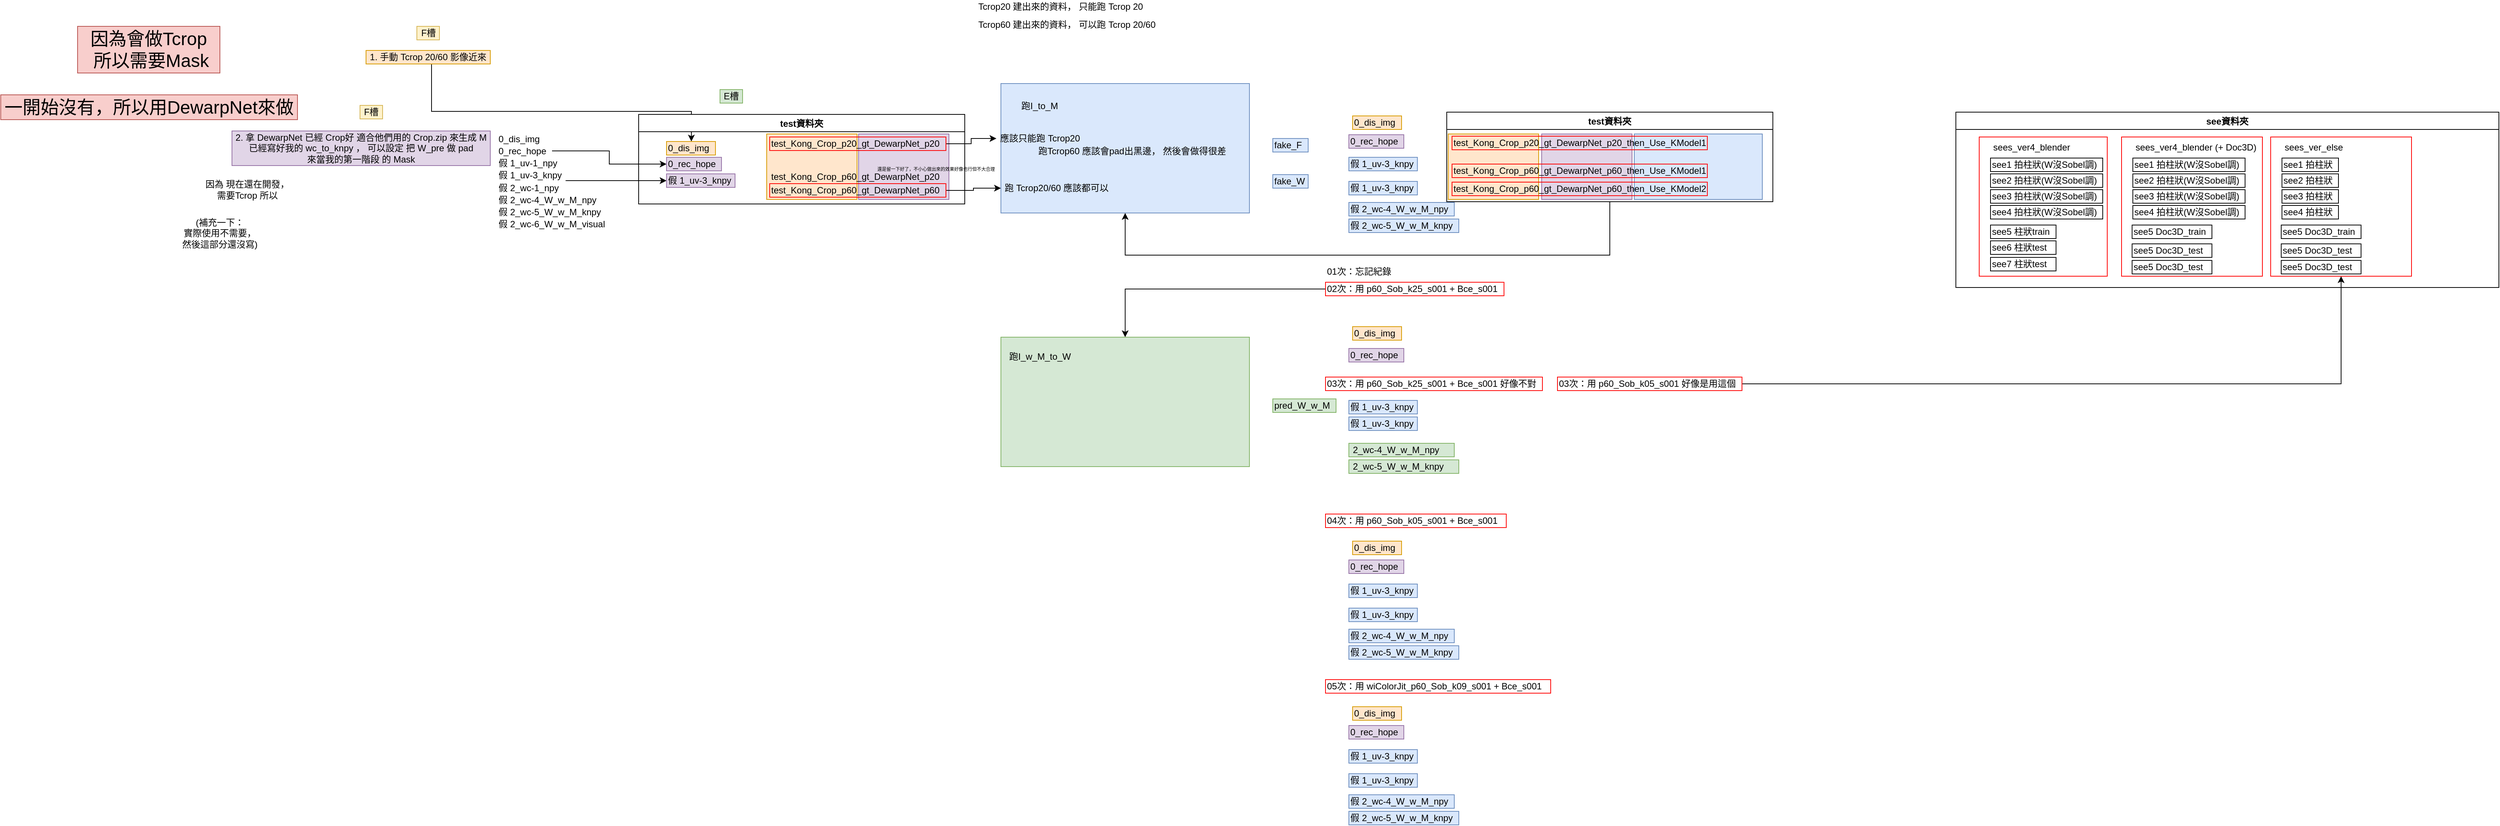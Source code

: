 <mxfile version="16.5.1" type="device"><diagram id="8V7F-LsI8nmG_da1z55P" name="第1頁"><mxGraphModel dx="1185" dy="721" grid="0" gridSize="10" guides="1" tooltips="1" connect="1" arrows="1" fold="1" page="0" pageScale="1" pageWidth="827" pageHeight="1169" math="0" shadow="0"><root><mxCell id="0"/><mxCell id="1" parent="0"/><mxCell id="UlSZ71wL_qy7_MCJ2Hab-49" value="" style="rounded=0;whiteSpace=wrap;html=1;fontSize=12;strokeColor=#6c8ebf;fillColor=#dae8fc;" parent="1" vertex="1"><mxGeometry x="1383" y="316" width="330" height="172" as="geometry"/></mxCell><mxCell id="UlSZ71wL_qy7_MCJ2Hab-59" value="" style="rounded=0;whiteSpace=wrap;html=1;fillColor=#e1d5e7;strokeColor=#9673a6;" parent="1" vertex="1"><mxGeometry x="2101" y="383" width="120" height="87" as="geometry"/></mxCell><mxCell id="UlSZ71wL_qy7_MCJ2Hab-58" value="" style="rounded=0;whiteSpace=wrap;html=1;fillColor=#ffe6cc;strokeColor=#d79b00;" parent="1" vertex="1"><mxGeometry x="1977" y="383" width="120" height="87" as="geometry"/></mxCell><mxCell id="UlSZ71wL_qy7_MCJ2Hab-35" value="" style="rounded=0;whiteSpace=wrap;html=1;fillColor=#e1d5e7;strokeColor=#9673a6;" parent="1" vertex="1"><mxGeometry x="1194" y="383" width="120" height="87" as="geometry"/></mxCell><mxCell id="UlSZ71wL_qy7_MCJ2Hab-34" value="" style="rounded=0;whiteSpace=wrap;html=1;fillColor=#ffe6cc;strokeColor=#d79b00;" parent="1" vertex="1"><mxGeometry x="1072" y="383" width="120" height="87" as="geometry"/></mxCell><mxCell id="UlSZ71wL_qy7_MCJ2Hab-19" style="edgeStyle=orthogonalEdgeStyle;rounded=0;orthogonalLoop=1;jettySize=auto;html=1;" parent="1" source="UlSZ71wL_qy7_MCJ2Hab-1" target="UlSZ71wL_qy7_MCJ2Hab-18" edge="1"><mxGeometry relative="1" as="geometry"><Array as="points"><mxPoint x="627" y="353"/><mxPoint x="972" y="353"/></Array></mxGeometry></mxCell><mxCell id="UlSZ71wL_qy7_MCJ2Hab-1" value="1. 手動 Tcrop 20/60 影像近來" style="text;html=1;strokeColor=#d79b00;fillColor=#ffe6cc;align=center;verticalAlign=middle;whiteSpace=wrap;rounded=0;" parent="1" vertex="1"><mxGeometry x="540" y="272" width="165" height="18" as="geometry"/></mxCell><mxCell id="UlSZ71wL_qy7_MCJ2Hab-2" value="因為 現在還在開發，&lt;br&gt;需要Tcrop 所以" style="text;html=1;strokeColor=none;fillColor=none;align=center;verticalAlign=middle;whiteSpace=wrap;rounded=0;" parent="1" vertex="1"><mxGeometry x="322" y="441" width="121" height="32" as="geometry"/></mxCell><mxCell id="UlSZ71wL_qy7_MCJ2Hab-3" value="2. 拿 DewarpNet 已經 Crop好 適合他們用的 Crop.zip 來生成 M&lt;br&gt;已經寫好我的 wc_to_knpy ， 可以設定 把 W_pre 做 pad &lt;br&gt;來當我的第一階段 的 Mask" style="text;html=1;strokeColor=#9673a6;fillColor=#e1d5e7;align=center;verticalAlign=middle;whiteSpace=wrap;rounded=0;" parent="1" vertex="1"><mxGeometry x="362" y="379" width="343" height="46" as="geometry"/></mxCell><mxCell id="UlSZ71wL_qy7_MCJ2Hab-4" value="(補充一下：&lt;br&gt;實際使用不需要，&lt;br&gt;然後這部分還沒寫)" style="text;html=1;strokeColor=none;fillColor=none;align=center;verticalAlign=middle;whiteSpace=wrap;rounded=0;" parent="1" vertex="1"><mxGeometry x="291" y="492" width="110" height="46" as="geometry"/></mxCell><mxCell id="UlSZ71wL_qy7_MCJ2Hab-6" value="0_dis_img&lt;br&gt;" style="text;html=1;strokeColor=none;fillColor=none;align=left;verticalAlign=middle;whiteSpace=wrap;rounded=0;" parent="1" vertex="1"><mxGeometry x="714" y="381" width="65" height="18" as="geometry"/></mxCell><mxCell id="UlSZ71wL_qy7_MCJ2Hab-22" style="edgeStyle=orthogonalEdgeStyle;rounded=0;orthogonalLoop=1;jettySize=auto;html=1;entryX=0;entryY=0.5;entryDx=0;entryDy=0;" parent="1" source="UlSZ71wL_qy7_MCJ2Hab-7" target="UlSZ71wL_qy7_MCJ2Hab-21" edge="1"><mxGeometry relative="1" as="geometry"/></mxCell><mxCell id="UlSZ71wL_qy7_MCJ2Hab-7" value="0_rec_hope&lt;br&gt;" style="text;html=1;strokeColor=none;fillColor=none;align=left;verticalAlign=middle;whiteSpace=wrap;rounded=0;" parent="1" vertex="1"><mxGeometry x="714" y="396" width="73" height="19" as="geometry"/></mxCell><mxCell id="UlSZ71wL_qy7_MCJ2Hab-8" value="假&amp;nbsp;1_uv-1_npy" style="text;html=1;strokeColor=none;fillColor=none;align=left;verticalAlign=middle;whiteSpace=wrap;rounded=0;" parent="1" vertex="1"><mxGeometry x="714" y="413" width="88" height="18" as="geometry"/></mxCell><mxCell id="UlSZ71wL_qy7_MCJ2Hab-24" style="edgeStyle=orthogonalEdgeStyle;rounded=0;orthogonalLoop=1;jettySize=auto;html=1;entryX=0;entryY=0.5;entryDx=0;entryDy=0;" parent="1" source="UlSZ71wL_qy7_MCJ2Hab-9" target="UlSZ71wL_qy7_MCJ2Hab-23" edge="1"><mxGeometry relative="1" as="geometry"><Array as="points"><mxPoint x="846" y="445"/><mxPoint x="846" y="445"/></Array></mxGeometry></mxCell><mxCell id="UlSZ71wL_qy7_MCJ2Hab-9" value="假 1_uv-3_knpy" style="text;html=1;strokeColor=none;fillColor=none;align=left;verticalAlign=middle;whiteSpace=wrap;rounded=0;" parent="1" vertex="1"><mxGeometry x="714" y="429" width="91" height="18" as="geometry"/></mxCell><mxCell id="UlSZ71wL_qy7_MCJ2Hab-11" value="假&amp;nbsp;2_wc-1_npy" style="text;html=1;strokeColor=none;fillColor=none;align=left;verticalAlign=middle;whiteSpace=wrap;rounded=0;" parent="1" vertex="1"><mxGeometry x="714" y="446" width="90" height="18" as="geometry"/></mxCell><mxCell id="UlSZ71wL_qy7_MCJ2Hab-12" value="假&amp;nbsp;2_wc-4_W_w_M_npy" style="text;html=1;strokeColor=none;fillColor=none;align=left;verticalAlign=middle;whiteSpace=wrap;rounded=0;" parent="1" vertex="1"><mxGeometry x="714" y="462" width="140" height="18" as="geometry"/></mxCell><mxCell id="UlSZ71wL_qy7_MCJ2Hab-13" value="假&amp;nbsp;2_wc-5_W_w_M_knpy" style="text;html=1;strokeColor=none;fillColor=none;align=left;verticalAlign=middle;whiteSpace=wrap;rounded=0;" parent="1" vertex="1"><mxGeometry x="714" y="478" width="146" height="18" as="geometry"/></mxCell><mxCell id="UlSZ71wL_qy7_MCJ2Hab-15" value="假&amp;nbsp;2_wc-6_W_w_M_visual" style="text;html=1;strokeColor=none;fillColor=none;align=left;verticalAlign=middle;whiteSpace=wrap;rounded=0;" parent="1" vertex="1"><mxGeometry x="714" y="494" width="151" height="18" as="geometry"/></mxCell><mxCell id="UlSZ71wL_qy7_MCJ2Hab-25" value="test資料夾" style="swimlane;" parent="1" vertex="1"><mxGeometry x="902" y="357" width="433" height="119" as="geometry"/></mxCell><mxCell id="UlSZ71wL_qy7_MCJ2Hab-18" value="0_dis_img&lt;br&gt;" style="text;html=1;strokeColor=#d79b00;fillColor=#ffe6cc;align=left;verticalAlign=middle;whiteSpace=wrap;rounded=0;" parent="UlSZ71wL_qy7_MCJ2Hab-25" vertex="1"><mxGeometry x="37" y="36" width="65" height="18" as="geometry"/></mxCell><mxCell id="UlSZ71wL_qy7_MCJ2Hab-21" value="0_rec_hope&lt;br&gt;" style="text;html=1;strokeColor=#9673a6;fillColor=#e1d5e7;align=left;verticalAlign=middle;whiteSpace=wrap;rounded=0;" parent="UlSZ71wL_qy7_MCJ2Hab-25" vertex="1"><mxGeometry x="37" y="57" width="73" height="18" as="geometry"/></mxCell><mxCell id="UlSZ71wL_qy7_MCJ2Hab-23" value="假 1_uv-3_knpy" style="text;html=1;strokeColor=#9673a6;fillColor=#e1d5e7;align=left;verticalAlign=middle;whiteSpace=wrap;rounded=0;" parent="UlSZ71wL_qy7_MCJ2Hab-25" vertex="1"><mxGeometry x="37" y="79" width="91" height="18" as="geometry"/></mxCell><mxCell id="UlSZ71wL_qy7_MCJ2Hab-26" value="E槽" style="text;html=1;strokeColor=#82b366;fillColor=#d5e8d4;align=center;verticalAlign=middle;whiteSpace=wrap;rounded=0;" parent="1" vertex="1"><mxGeometry x="1010" y="324" width="30" height="18" as="geometry"/></mxCell><mxCell id="UlSZ71wL_qy7_MCJ2Hab-27" value="F槽" style="text;html=1;strokeColor=#d6b656;fillColor=#fff2cc;align=center;verticalAlign=middle;whiteSpace=wrap;rounded=0;" parent="1" vertex="1"><mxGeometry x="607.5" y="240" width="30" height="18" as="geometry"/></mxCell><mxCell id="UlSZ71wL_qy7_MCJ2Hab-28" value="F槽" style="text;html=1;strokeColor=#d6b656;fillColor=#fff2cc;align=center;verticalAlign=middle;whiteSpace=wrap;rounded=0;" parent="1" vertex="1"><mxGeometry x="532" y="345" width="30" height="18" as="geometry"/></mxCell><mxCell id="UlSZ71wL_qy7_MCJ2Hab-45" style="edgeStyle=orthogonalEdgeStyle;rounded=0;orthogonalLoop=1;jettySize=auto;html=1;fontSize=12;" parent="1" source="UlSZ71wL_qy7_MCJ2Hab-29" target="UlSZ71wL_qy7_MCJ2Hab-40" edge="1"><mxGeometry relative="1" as="geometry"/></mxCell><mxCell id="UlSZ71wL_qy7_MCJ2Hab-29" value="test_Kong_Crop_p20_gt_DewarpNet_p20" style="text;html=1;strokeColor=#FF0000;fillColor=none;align=left;verticalAlign=middle;whiteSpace=wrap;rounded=0;" parent="1" vertex="1"><mxGeometry x="1076" y="387" width="234" height="18" as="geometry"/></mxCell><mxCell id="UlSZ71wL_qy7_MCJ2Hab-30" value="test_Kong_Crop_p60_gt_DewarpNet_p20" style="text;html=1;strokeColor=none;fillColor=none;align=left;verticalAlign=middle;whiteSpace=wrap;rounded=0;" parent="1" vertex="1"><mxGeometry x="1076" y="431" width="234" height="18" as="geometry"/></mxCell><mxCell id="UlSZ71wL_qy7_MCJ2Hab-44" style="edgeStyle=orthogonalEdgeStyle;rounded=0;orthogonalLoop=1;jettySize=auto;html=1;entryX=0;entryY=0.5;entryDx=0;entryDy=0;fontSize=12;" parent="1" source="UlSZ71wL_qy7_MCJ2Hab-32" target="UlSZ71wL_qy7_MCJ2Hab-41" edge="1"><mxGeometry relative="1" as="geometry"/></mxCell><mxCell id="UlSZ71wL_qy7_MCJ2Hab-32" value="test_Kong_Crop_p60_gt_DewarpNet_p60" style="text;html=1;strokeColor=#FF0000;fillColor=none;align=left;verticalAlign=middle;whiteSpace=wrap;rounded=0;" parent="1" vertex="1"><mxGeometry x="1076" y="449" width="234" height="18" as="geometry"/></mxCell><mxCell id="UlSZ71wL_qy7_MCJ2Hab-38" value="還是留一下好了，不小心做出來的效果好像也行但不大合理" style="text;html=1;strokeColor=none;fillColor=none;align=left;verticalAlign=middle;whiteSpace=wrap;rounded=0;fontSize=6;" parent="1" vertex="1"><mxGeometry x="1217" y="424.5" width="166" height="11" as="geometry"/></mxCell><mxCell id="UlSZ71wL_qy7_MCJ2Hab-39" value="跑I_to_M" style="text;html=1;strokeColor=none;fillColor=none;align=center;verticalAlign=middle;whiteSpace=wrap;rounded=0;fontSize=12;" parent="1" vertex="1"><mxGeometry x="1405" y="337" width="59" height="18" as="geometry"/></mxCell><mxCell id="UlSZ71wL_qy7_MCJ2Hab-40" value="應該只能跑 Tcrop20" style="text;html=1;strokeColor=none;fillColor=none;align=center;verticalAlign=middle;whiteSpace=wrap;rounded=0;fontSize=12;" parent="1" vertex="1"><mxGeometry x="1377" y="380" width="116" height="18" as="geometry"/></mxCell><mxCell id="UlSZ71wL_qy7_MCJ2Hab-41" value="跑 Tcrop20/60 應該都可以" style="text;html=1;strokeColor=none;fillColor=none;align=center;verticalAlign=middle;whiteSpace=wrap;rounded=0;fontSize=12;" parent="1" vertex="1"><mxGeometry x="1383" y="446" width="148" height="18" as="geometry"/></mxCell><mxCell id="UlSZ71wL_qy7_MCJ2Hab-42" value="跑Tcrop60 應該會pad出黑邊， 然後會做得很差" style="text;html=1;strokeColor=none;fillColor=none;align=center;verticalAlign=middle;whiteSpace=wrap;rounded=0;fontSize=12;" parent="1" vertex="1"><mxGeometry x="1428" y="397" width="259" height="18" as="geometry"/></mxCell><mxCell id="UlSZ71wL_qy7_MCJ2Hab-50" value="fake_F" style="text;html=1;strokeColor=#6c8ebf;fillColor=#dae8fc;align=left;verticalAlign=middle;whiteSpace=wrap;rounded=0;" parent="1" vertex="1"><mxGeometry x="1744" y="389" width="47" height="18" as="geometry"/></mxCell><mxCell id="UlSZ71wL_qy7_MCJ2Hab-51" value="fake_W" style="text;html=1;strokeColor=#6c8ebf;fillColor=#dae8fc;align=left;verticalAlign=middle;whiteSpace=wrap;rounded=0;" parent="1" vertex="1"><mxGeometry x="1744" y="437" width="47" height="18" as="geometry"/></mxCell><mxCell id="UlSZ71wL_qy7_MCJ2Hab-52" value="0_dis_img&lt;br&gt;" style="text;html=1;strokeColor=#d79b00;fillColor=#ffe6cc;align=left;verticalAlign=middle;whiteSpace=wrap;rounded=0;" parent="1" vertex="1"><mxGeometry x="1850" y="359" width="65" height="18" as="geometry"/></mxCell><mxCell id="UlSZ71wL_qy7_MCJ2Hab-53" value="0_rec_hope&lt;br&gt;" style="text;html=1;strokeColor=#9673a6;fillColor=#e1d5e7;align=left;verticalAlign=middle;whiteSpace=wrap;rounded=0;" parent="1" vertex="1"><mxGeometry x="1845" y="384" width="73" height="18" as="geometry"/></mxCell><mxCell id="UlSZ71wL_qy7_MCJ2Hab-54" value="假 1_uv-3_knpy" style="text;html=1;strokeColor=#6c8ebf;fillColor=#dae8fc;align=left;verticalAlign=middle;whiteSpace=wrap;rounded=0;" parent="1" vertex="1"><mxGeometry x="1845" y="414" width="91" height="18" as="geometry"/></mxCell><mxCell id="UlSZ71wL_qy7_MCJ2Hab-55" value="假 1_uv-3_knpy" style="text;html=1;strokeColor=#6c8ebf;fillColor=#dae8fc;align=left;verticalAlign=middle;whiteSpace=wrap;rounded=0;" parent="1" vertex="1"><mxGeometry x="1845" y="446" width="91" height="18" as="geometry"/></mxCell><mxCell id="UlSZ71wL_qy7_MCJ2Hab-56" value="假&amp;nbsp;2_wc-4_W_w_M_npy" style="text;html=1;strokeColor=#6c8ebf;fillColor=#dae8fc;align=left;verticalAlign=middle;whiteSpace=wrap;rounded=0;" parent="1" vertex="1"><mxGeometry x="1845" y="474" width="140" height="18" as="geometry"/></mxCell><mxCell id="UlSZ71wL_qy7_MCJ2Hab-57" value="假&amp;nbsp;2_wc-5_W_w_M_knpy" style="text;html=1;strokeColor=#6c8ebf;fillColor=#dae8fc;align=left;verticalAlign=middle;whiteSpace=wrap;rounded=0;" parent="1" vertex="1"><mxGeometry x="1845" y="496" width="146" height="18" as="geometry"/></mxCell><mxCell id="UlSZ71wL_qy7_MCJ2Hab-65" style="edgeStyle=orthogonalEdgeStyle;rounded=0;orthogonalLoop=1;jettySize=auto;html=1;entryX=0.5;entryY=1;entryDx=0;entryDy=0;fontSize=12;" parent="1" source="UlSZ71wL_qy7_MCJ2Hab-61" target="UlSZ71wL_qy7_MCJ2Hab-49" edge="1"><mxGeometry relative="1" as="geometry"><Array as="points"><mxPoint x="2192" y="544"/><mxPoint x="1548" y="544"/></Array></mxGeometry></mxCell><mxCell id="UlSZ71wL_qy7_MCJ2Hab-61" value="test資料夾" style="swimlane;" parent="1" vertex="1"><mxGeometry x="1975" y="354" width="433" height="119" as="geometry"/></mxCell><mxCell id="UlSZ71wL_qy7_MCJ2Hab-60" value="" style="rounded=0;whiteSpace=wrap;html=1;fillColor=#dae8fc;strokeColor=#6c8ebf;" parent="UlSZ71wL_qy7_MCJ2Hab-61" vertex="1"><mxGeometry x="249" y="29" width="170" height="87" as="geometry"/></mxCell><mxCell id="UlSZ71wL_qy7_MCJ2Hab-46" value="test_Kong_Crop_p60_gt_DewarpNet_p60_then_Use_KModel1" style="text;html=1;strokeColor=#FF0000;fillColor=none;align=left;verticalAlign=middle;whiteSpace=wrap;rounded=0;" parent="UlSZ71wL_qy7_MCJ2Hab-61" vertex="1"><mxGeometry x="7" y="69" width="339" height="18" as="geometry"/></mxCell><mxCell id="UlSZ71wL_qy7_MCJ2Hab-69" value="test_Kong_Crop_p60_gt_DewarpNet_p60_then_Use_KModel2" style="text;html=1;strokeColor=#FF0000;fillColor=none;align=left;verticalAlign=middle;whiteSpace=wrap;rounded=0;" parent="UlSZ71wL_qy7_MCJ2Hab-61" vertex="1"><mxGeometry x="7" y="93" width="339" height="18" as="geometry"/></mxCell><mxCell id="UlSZ71wL_qy7_MCJ2Hab-47" value="test_Kong_Crop_p20_gt_DewarpNet_p20_then_Use_KModel1" style="text;html=1;strokeColor=#FF0000;fillColor=none;align=left;verticalAlign=middle;whiteSpace=wrap;rounded=0;" parent="1" vertex="1"><mxGeometry x="1982" y="386" width="339" height="18" as="geometry"/></mxCell><mxCell id="UlSZ71wL_qy7_MCJ2Hab-67" value="01次：忘記紀錄" style="text;html=1;strokeColor=none;fillColor=none;align=left;verticalAlign=middle;whiteSpace=wrap;rounded=0;fontSize=12;" parent="1" vertex="1"><mxGeometry x="1814" y="557" width="94" height="18" as="geometry"/></mxCell><mxCell id="UlSZ71wL_qy7_MCJ2Hab-72" style="edgeStyle=orthogonalEdgeStyle;rounded=0;orthogonalLoop=1;jettySize=auto;html=1;entryX=0.5;entryY=0;entryDx=0;entryDy=0;fontSize=12;" parent="1" source="UlSZ71wL_qy7_MCJ2Hab-68" target="UlSZ71wL_qy7_MCJ2Hab-70" edge="1"><mxGeometry relative="1" as="geometry"/></mxCell><mxCell id="UlSZ71wL_qy7_MCJ2Hab-68" value="02次：用 p60_Sob_k25_s001 + Bce_s001" style="text;html=1;strokeColor=#FF0000;fillColor=none;align=left;verticalAlign=middle;whiteSpace=wrap;rounded=0;fontSize=12;" parent="1" vertex="1"><mxGeometry x="1814" y="580" width="237" height="18" as="geometry"/></mxCell><mxCell id="UlSZ71wL_qy7_MCJ2Hab-70" value="" style="rounded=0;whiteSpace=wrap;html=1;fontSize=12;strokeColor=#82b366;fillColor=#d5e8d4;" parent="1" vertex="1"><mxGeometry x="1383" y="653" width="330" height="172" as="geometry"/></mxCell><mxCell id="UlSZ71wL_qy7_MCJ2Hab-71" value="跑I_w_M_to_W" style="text;html=1;strokeColor=none;fillColor=none;align=center;verticalAlign=middle;whiteSpace=wrap;rounded=0;fontSize=12;" parent="1" vertex="1"><mxGeometry x="1389" y="670" width="92" height="18" as="geometry"/></mxCell><mxCell id="UlSZ71wL_qy7_MCJ2Hab-73" value="Tcrop60 建出來的資料， 可以跑 Tcrop 20/60" style="text;html=1;strokeColor=none;fillColor=none;align=left;verticalAlign=middle;whiteSpace=wrap;rounded=0;fontSize=12;" parent="1" vertex="1"><mxGeometry x="1351" y="229" width="245" height="18" as="geometry"/></mxCell><mxCell id="UlSZ71wL_qy7_MCJ2Hab-74" value="Tcrop20 建出來的資料， 只能跑 Tcrop 20" style="text;html=1;strokeColor=none;fillColor=none;align=left;verticalAlign=middle;whiteSpace=wrap;rounded=0;fontSize=12;" parent="1" vertex="1"><mxGeometry x="1351" y="205" width="245" height="18" as="geometry"/></mxCell><mxCell id="UlSZ71wL_qy7_MCJ2Hab-75" value="pred_W_w_M" style="text;html=1;strokeColor=#82b366;fillColor=#d5e8d4;align=left;verticalAlign=middle;whiteSpace=wrap;rounded=0;" parent="1" vertex="1"><mxGeometry x="1744" y="735" width="84" height="18" as="geometry"/></mxCell><mxCell id="UlSZ71wL_qy7_MCJ2Hab-76" value="03次：用 p60_Sob_k25_s001 + Bce_s001 好像不對" style="text;html=1;strokeColor=#FF0000;fillColor=none;align=left;verticalAlign=middle;whiteSpace=wrap;rounded=0;fontSize=12;" parent="1" vertex="1"><mxGeometry x="1814" y="706" width="288" height="18" as="geometry"/></mxCell><mxCell id="UlSZ71wL_qy7_MCJ2Hab-77" value="0_dis_img&lt;br&gt;" style="text;html=1;strokeColor=#d79b00;fillColor=#ffe6cc;align=left;verticalAlign=middle;whiteSpace=wrap;rounded=0;" parent="1" vertex="1"><mxGeometry x="1850" y="639" width="65" height="18" as="geometry"/></mxCell><mxCell id="UlSZ71wL_qy7_MCJ2Hab-78" value="0_rec_hope&lt;br&gt;" style="text;html=1;strokeColor=#9673a6;fillColor=#e1d5e7;align=left;verticalAlign=middle;whiteSpace=wrap;rounded=0;" parent="1" vertex="1"><mxGeometry x="1845" y="668" width="73" height="18" as="geometry"/></mxCell><mxCell id="UlSZ71wL_qy7_MCJ2Hab-79" value="假 1_uv-3_knpy" style="text;html=1;strokeColor=#6c8ebf;fillColor=#dae8fc;align=left;verticalAlign=middle;whiteSpace=wrap;rounded=0;" parent="1" vertex="1"><mxGeometry x="1845" y="737" width="91" height="18" as="geometry"/></mxCell><mxCell id="UlSZ71wL_qy7_MCJ2Hab-80" value="假 1_uv-3_knpy" style="text;html=1;strokeColor=#6c8ebf;fillColor=#dae8fc;align=left;verticalAlign=middle;whiteSpace=wrap;rounded=0;" parent="1" vertex="1"><mxGeometry x="1845" y="759" width="91" height="18" as="geometry"/></mxCell><mxCell id="UlSZ71wL_qy7_MCJ2Hab-81" value="&amp;nbsp;2_wc-4_W_w_M_npy" style="text;html=1;strokeColor=#82b366;fillColor=#d5e8d4;align=left;verticalAlign=middle;whiteSpace=wrap;rounded=0;" parent="1" vertex="1"><mxGeometry x="1845" y="794" width="140" height="18" as="geometry"/></mxCell><mxCell id="UlSZ71wL_qy7_MCJ2Hab-82" value="&amp;nbsp;2_wc-5_W_w_M_knpy" style="text;html=1;strokeColor=#82b366;fillColor=#d5e8d4;align=left;verticalAlign=middle;whiteSpace=wrap;rounded=0;" parent="1" vertex="1"><mxGeometry x="1845" y="816" width="146" height="18" as="geometry"/></mxCell><mxCell id="QK4CGsYhI3xjlqvVl1sY-35" style="edgeStyle=orthogonalEdgeStyle;rounded=0;orthogonalLoop=1;jettySize=auto;html=1;" parent="1" source="UlSZ71wL_qy7_MCJ2Hab-84" target="QK4CGsYhI3xjlqvVl1sY-26" edge="1"><mxGeometry relative="1" as="geometry"/></mxCell><mxCell id="UlSZ71wL_qy7_MCJ2Hab-84" value="03次：用 p60_Sob_k05_s001 好像是用這個" style="text;html=1;strokeColor=#FF0000;fillColor=none;align=left;verticalAlign=middle;whiteSpace=wrap;rounded=0;fontSize=12;" parent="1" vertex="1"><mxGeometry x="2122" y="706" width="245" height="18" as="geometry"/></mxCell><mxCell id="QK4CGsYhI3xjlqvVl1sY-1" value="see資料夾" style="swimlane;" parent="1" vertex="1"><mxGeometry x="2651" y="354" width="721" height="233" as="geometry"/></mxCell><mxCell id="QK4CGsYhI3xjlqvVl1sY-5" value="     sees_ver4_blender" style="text;strokeColor=#FF0000;fillColor=none;align=left;verticalAlign=top;whiteSpace=wrap;rounded=0;container=1;" parent="QK4CGsYhI3xjlqvVl1sY-1" vertex="1"><mxGeometry x="31" y="33" width="170" height="185" as="geometry"/></mxCell><mxCell id="QK4CGsYhI3xjlqvVl1sY-8" value="see1 拍柱狀(W沒Sobel調)" style="rounded=0;whiteSpace=wrap;html=1;align=left;" parent="QK4CGsYhI3xjlqvVl1sY-5" vertex="1"><mxGeometry x="15" y="28" width="149" height="18" as="geometry"/></mxCell><mxCell id="QK4CGsYhI3xjlqvVl1sY-9" value="see2 拍柱狀(W沒Sobel調)" style="rounded=0;whiteSpace=wrap;html=1;align=left;" parent="QK4CGsYhI3xjlqvVl1sY-5" vertex="1"><mxGeometry x="15" y="49" width="149" height="18" as="geometry"/></mxCell><mxCell id="QK4CGsYhI3xjlqvVl1sY-10" value="see3 拍柱狀(W沒Sobel調)" style="rounded=0;whiteSpace=wrap;html=1;align=left;" parent="QK4CGsYhI3xjlqvVl1sY-5" vertex="1"><mxGeometry x="15" y="70" width="149" height="18" as="geometry"/></mxCell><mxCell id="QK4CGsYhI3xjlqvVl1sY-12" value="see4 拍柱狀(W沒Sobel調)" style="rounded=0;whiteSpace=wrap;html=1;align=left;" parent="QK4CGsYhI3xjlqvVl1sY-5" vertex="1"><mxGeometry x="15" y="91" width="149" height="18" as="geometry"/></mxCell><mxCell id="QK4CGsYhI3xjlqvVl1sY-13" value="see5 柱狀train" style="rounded=0;whiteSpace=wrap;html=1;align=left;" parent="QK4CGsYhI3xjlqvVl1sY-5" vertex="1"><mxGeometry x="15" y="117" width="87" height="18" as="geometry"/></mxCell><mxCell id="QK4CGsYhI3xjlqvVl1sY-14" value="see6 柱狀test" style="rounded=0;whiteSpace=wrap;html=1;align=left;" parent="QK4CGsYhI3xjlqvVl1sY-5" vertex="1"><mxGeometry x="15" y="138" width="87" height="18" as="geometry"/></mxCell><mxCell id="QK4CGsYhI3xjlqvVl1sY-15" value="see7 柱狀test" style="rounded=0;whiteSpace=wrap;html=1;align=left;" parent="QK4CGsYhI3xjlqvVl1sY-5" vertex="1"><mxGeometry x="15" y="160" width="87" height="18" as="geometry"/></mxCell><mxCell id="QK4CGsYhI3xjlqvVl1sY-16" value="     sees_ver4_blender (+ Doc3D)" style="text;strokeColor=#FF0000;fillColor=none;align=left;verticalAlign=top;whiteSpace=wrap;rounded=0;container=1;" parent="QK4CGsYhI3xjlqvVl1sY-1" vertex="1"><mxGeometry x="220" y="33" width="187" height="185" as="geometry"/></mxCell><mxCell id="QK4CGsYhI3xjlqvVl1sY-17" value="see1 拍柱狀(W沒Sobel調)" style="rounded=0;whiteSpace=wrap;html=1;align=left;" parent="QK4CGsYhI3xjlqvVl1sY-16" vertex="1"><mxGeometry x="15" y="28" width="149" height="18" as="geometry"/></mxCell><mxCell id="QK4CGsYhI3xjlqvVl1sY-18" value="see2 拍柱狀(W沒Sobel調)" style="rounded=0;whiteSpace=wrap;html=1;align=left;" parent="QK4CGsYhI3xjlqvVl1sY-16" vertex="1"><mxGeometry x="15" y="49" width="149" height="18" as="geometry"/></mxCell><mxCell id="QK4CGsYhI3xjlqvVl1sY-19" value="see3 拍柱狀(W沒Sobel調)" style="rounded=0;whiteSpace=wrap;html=1;align=left;" parent="QK4CGsYhI3xjlqvVl1sY-16" vertex="1"><mxGeometry x="15" y="70" width="149" height="18" as="geometry"/></mxCell><mxCell id="QK4CGsYhI3xjlqvVl1sY-20" value="see4 拍柱狀(W沒Sobel調)" style="rounded=0;whiteSpace=wrap;html=1;align=left;" parent="QK4CGsYhI3xjlqvVl1sY-16" vertex="1"><mxGeometry x="15" y="91" width="149" height="18" as="geometry"/></mxCell><mxCell id="QK4CGsYhI3xjlqvVl1sY-21" value="see5 Doc3D_train" style="rounded=0;whiteSpace=wrap;html=1;align=left;" parent="QK4CGsYhI3xjlqvVl1sY-16" vertex="1"><mxGeometry x="14" y="117" width="106" height="18" as="geometry"/></mxCell><mxCell id="QK4CGsYhI3xjlqvVl1sY-24" value="see5 Doc3D_test" style="rounded=0;whiteSpace=wrap;html=1;align=left;" parent="QK4CGsYhI3xjlqvVl1sY-16" vertex="1"><mxGeometry x="14" y="142" width="106" height="18" as="geometry"/></mxCell><mxCell id="QK4CGsYhI3xjlqvVl1sY-25" value="see5 Doc3D_test" style="rounded=0;whiteSpace=wrap;html=1;align=left;" parent="QK4CGsYhI3xjlqvVl1sY-16" vertex="1"><mxGeometry x="14" y="164" width="106" height="18" as="geometry"/></mxCell><mxCell id="QK4CGsYhI3xjlqvVl1sY-26" value="     sees_ver_else" style="text;strokeColor=#FF0000;fillColor=none;align=left;verticalAlign=top;whiteSpace=wrap;rounded=0;container=1;" parent="QK4CGsYhI3xjlqvVl1sY-1" vertex="1"><mxGeometry x="418" y="33" width="187" height="185" as="geometry"/></mxCell><mxCell id="QK4CGsYhI3xjlqvVl1sY-27" value="see1 拍柱狀" style="rounded=0;whiteSpace=wrap;html=1;align=left;" parent="QK4CGsYhI3xjlqvVl1sY-26" vertex="1"><mxGeometry x="15" y="28" width="75" height="18" as="geometry"/></mxCell><mxCell id="QK4CGsYhI3xjlqvVl1sY-28" value="see2 拍柱狀" style="rounded=0;whiteSpace=wrap;html=1;align=left;" parent="QK4CGsYhI3xjlqvVl1sY-26" vertex="1"><mxGeometry x="15" y="49" width="75" height="18" as="geometry"/></mxCell><mxCell id="QK4CGsYhI3xjlqvVl1sY-29" value="see3 拍柱狀" style="rounded=0;whiteSpace=wrap;html=1;align=left;" parent="QK4CGsYhI3xjlqvVl1sY-26" vertex="1"><mxGeometry x="15" y="70" width="75" height="18" as="geometry"/></mxCell><mxCell id="QK4CGsYhI3xjlqvVl1sY-30" value="see4 拍柱狀" style="rounded=0;whiteSpace=wrap;html=1;align=left;" parent="QK4CGsYhI3xjlqvVl1sY-26" vertex="1"><mxGeometry x="15" y="91" width="75" height="18" as="geometry"/></mxCell><mxCell id="QK4CGsYhI3xjlqvVl1sY-31" value="see5 Doc3D_train" style="rounded=0;whiteSpace=wrap;html=1;align=left;" parent="QK4CGsYhI3xjlqvVl1sY-26" vertex="1"><mxGeometry x="14" y="117" width="106" height="18" as="geometry"/></mxCell><mxCell id="QK4CGsYhI3xjlqvVl1sY-32" value="see5 Doc3D_test" style="rounded=0;whiteSpace=wrap;html=1;align=left;" parent="QK4CGsYhI3xjlqvVl1sY-26" vertex="1"><mxGeometry x="14" y="142" width="106" height="18" as="geometry"/></mxCell><mxCell id="QK4CGsYhI3xjlqvVl1sY-33" value="see5 Doc3D_test" style="rounded=0;whiteSpace=wrap;html=1;align=left;" parent="QK4CGsYhI3xjlqvVl1sY-26" vertex="1"><mxGeometry x="14" y="164" width="106" height="18" as="geometry"/></mxCell><mxCell id="G5YWMktVDD8V9-f8nWtf-1" value="因為會做Tcrop&lt;br&gt;&amp;nbsp;所以需要Mask" style="text;html=1;strokeColor=#b85450;fillColor=#f8cecc;align=center;verticalAlign=middle;whiteSpace=wrap;rounded=0;fontSize=24;" vertex="1" parent="1"><mxGeometry x="157" y="240" width="189" height="62" as="geometry"/></mxCell><mxCell id="G5YWMktVDD8V9-f8nWtf-2" value="一開始沒有，所以用DewarpNet來做" style="text;html=1;strokeColor=#b85450;fillColor=#f8cecc;align=center;verticalAlign=middle;whiteSpace=wrap;rounded=0;fontSize=24;" vertex="1" parent="1"><mxGeometry x="55" y="331" width="394" height="33" as="geometry"/></mxCell><mxCell id="G5YWMktVDD8V9-f8nWtf-4" value="04次：用 p60_Sob_k05_s001 + Bce_s001&amp;nbsp;" style="text;html=1;strokeColor=#FF0000;fillColor=none;align=left;verticalAlign=middle;whiteSpace=wrap;rounded=0;fontSize=12;" vertex="1" parent="1"><mxGeometry x="1814" y="888" width="240" height="18" as="geometry"/></mxCell><mxCell id="G5YWMktVDD8V9-f8nWtf-6" value="0_dis_img&lt;br&gt;" style="text;html=1;strokeColor=#d79b00;fillColor=#ffe6cc;align=left;verticalAlign=middle;whiteSpace=wrap;rounded=0;" vertex="1" parent="1"><mxGeometry x="1850" y="924" width="65" height="18" as="geometry"/></mxCell><mxCell id="G5YWMktVDD8V9-f8nWtf-7" value="0_rec_hope&lt;br&gt;" style="text;html=1;strokeColor=#9673a6;fillColor=#e1d5e7;align=left;verticalAlign=middle;whiteSpace=wrap;rounded=0;" vertex="1" parent="1"><mxGeometry x="1845" y="949" width="73" height="18" as="geometry"/></mxCell><mxCell id="G5YWMktVDD8V9-f8nWtf-8" value="假 1_uv-3_knpy" style="text;html=1;strokeColor=#6c8ebf;fillColor=#dae8fc;align=left;verticalAlign=middle;whiteSpace=wrap;rounded=0;" vertex="1" parent="1"><mxGeometry x="1845" y="981" width="91" height="18" as="geometry"/></mxCell><mxCell id="G5YWMktVDD8V9-f8nWtf-9" value="假 1_uv-3_knpy" style="text;html=1;strokeColor=#6c8ebf;fillColor=#dae8fc;align=left;verticalAlign=middle;whiteSpace=wrap;rounded=0;" vertex="1" parent="1"><mxGeometry x="1845" y="1013" width="91" height="18" as="geometry"/></mxCell><mxCell id="G5YWMktVDD8V9-f8nWtf-10" value="假&amp;nbsp;2_wc-4_W_w_M_npy" style="text;html=1;strokeColor=#6c8ebf;fillColor=#dae8fc;align=left;verticalAlign=middle;whiteSpace=wrap;rounded=0;" vertex="1" parent="1"><mxGeometry x="1845" y="1041" width="140" height="18" as="geometry"/></mxCell><mxCell id="G5YWMktVDD8V9-f8nWtf-11" value="假&amp;nbsp;2_wc-5_W_w_M_knpy" style="text;html=1;strokeColor=#6c8ebf;fillColor=#dae8fc;align=left;verticalAlign=middle;whiteSpace=wrap;rounded=0;" vertex="1" parent="1"><mxGeometry x="1845" y="1063" width="146" height="18" as="geometry"/></mxCell><mxCell id="G5YWMktVDD8V9-f8nWtf-12" value="05次：用 wiColorJit_p60_Sob_k09_s001 + Bce_s001&amp;nbsp;" style="text;html=1;strokeColor=#FF0000;fillColor=none;align=left;verticalAlign=middle;whiteSpace=wrap;rounded=0;fontSize=12;" vertex="1" parent="1"><mxGeometry x="1814" y="1108" width="299" height="18" as="geometry"/></mxCell><mxCell id="G5YWMktVDD8V9-f8nWtf-13" value="0_dis_img&lt;br&gt;" style="text;html=1;strokeColor=#d79b00;fillColor=#ffe6cc;align=left;verticalAlign=middle;whiteSpace=wrap;rounded=0;" vertex="1" parent="1"><mxGeometry x="1850" y="1144" width="65" height="18" as="geometry"/></mxCell><mxCell id="G5YWMktVDD8V9-f8nWtf-14" value="0_rec_hope&lt;br&gt;" style="text;html=1;strokeColor=#9673a6;fillColor=#e1d5e7;align=left;verticalAlign=middle;whiteSpace=wrap;rounded=0;" vertex="1" parent="1"><mxGeometry x="1845" y="1169" width="73" height="18" as="geometry"/></mxCell><mxCell id="G5YWMktVDD8V9-f8nWtf-15" value="假 1_uv-3_knpy" style="text;html=1;strokeColor=#6c8ebf;fillColor=#dae8fc;align=left;verticalAlign=middle;whiteSpace=wrap;rounded=0;" vertex="1" parent="1"><mxGeometry x="1845" y="1201" width="91" height="18" as="geometry"/></mxCell><mxCell id="G5YWMktVDD8V9-f8nWtf-16" value="假 1_uv-3_knpy" style="text;html=1;strokeColor=#6c8ebf;fillColor=#dae8fc;align=left;verticalAlign=middle;whiteSpace=wrap;rounded=0;" vertex="1" parent="1"><mxGeometry x="1845" y="1233" width="91" height="18" as="geometry"/></mxCell><mxCell id="G5YWMktVDD8V9-f8nWtf-17" value="假&amp;nbsp;2_wc-4_W_w_M_npy" style="text;html=1;strokeColor=#6c8ebf;fillColor=#dae8fc;align=left;verticalAlign=middle;whiteSpace=wrap;rounded=0;" vertex="1" parent="1"><mxGeometry x="1845" y="1261" width="140" height="18" as="geometry"/></mxCell><mxCell id="G5YWMktVDD8V9-f8nWtf-18" value="假&amp;nbsp;2_wc-5_W_w_M_knpy" style="text;html=1;strokeColor=#6c8ebf;fillColor=#dae8fc;align=left;verticalAlign=middle;whiteSpace=wrap;rounded=0;" vertex="1" parent="1"><mxGeometry x="1845" y="1283" width="146" height="18" as="geometry"/></mxCell></root></mxGraphModel></diagram></mxfile>